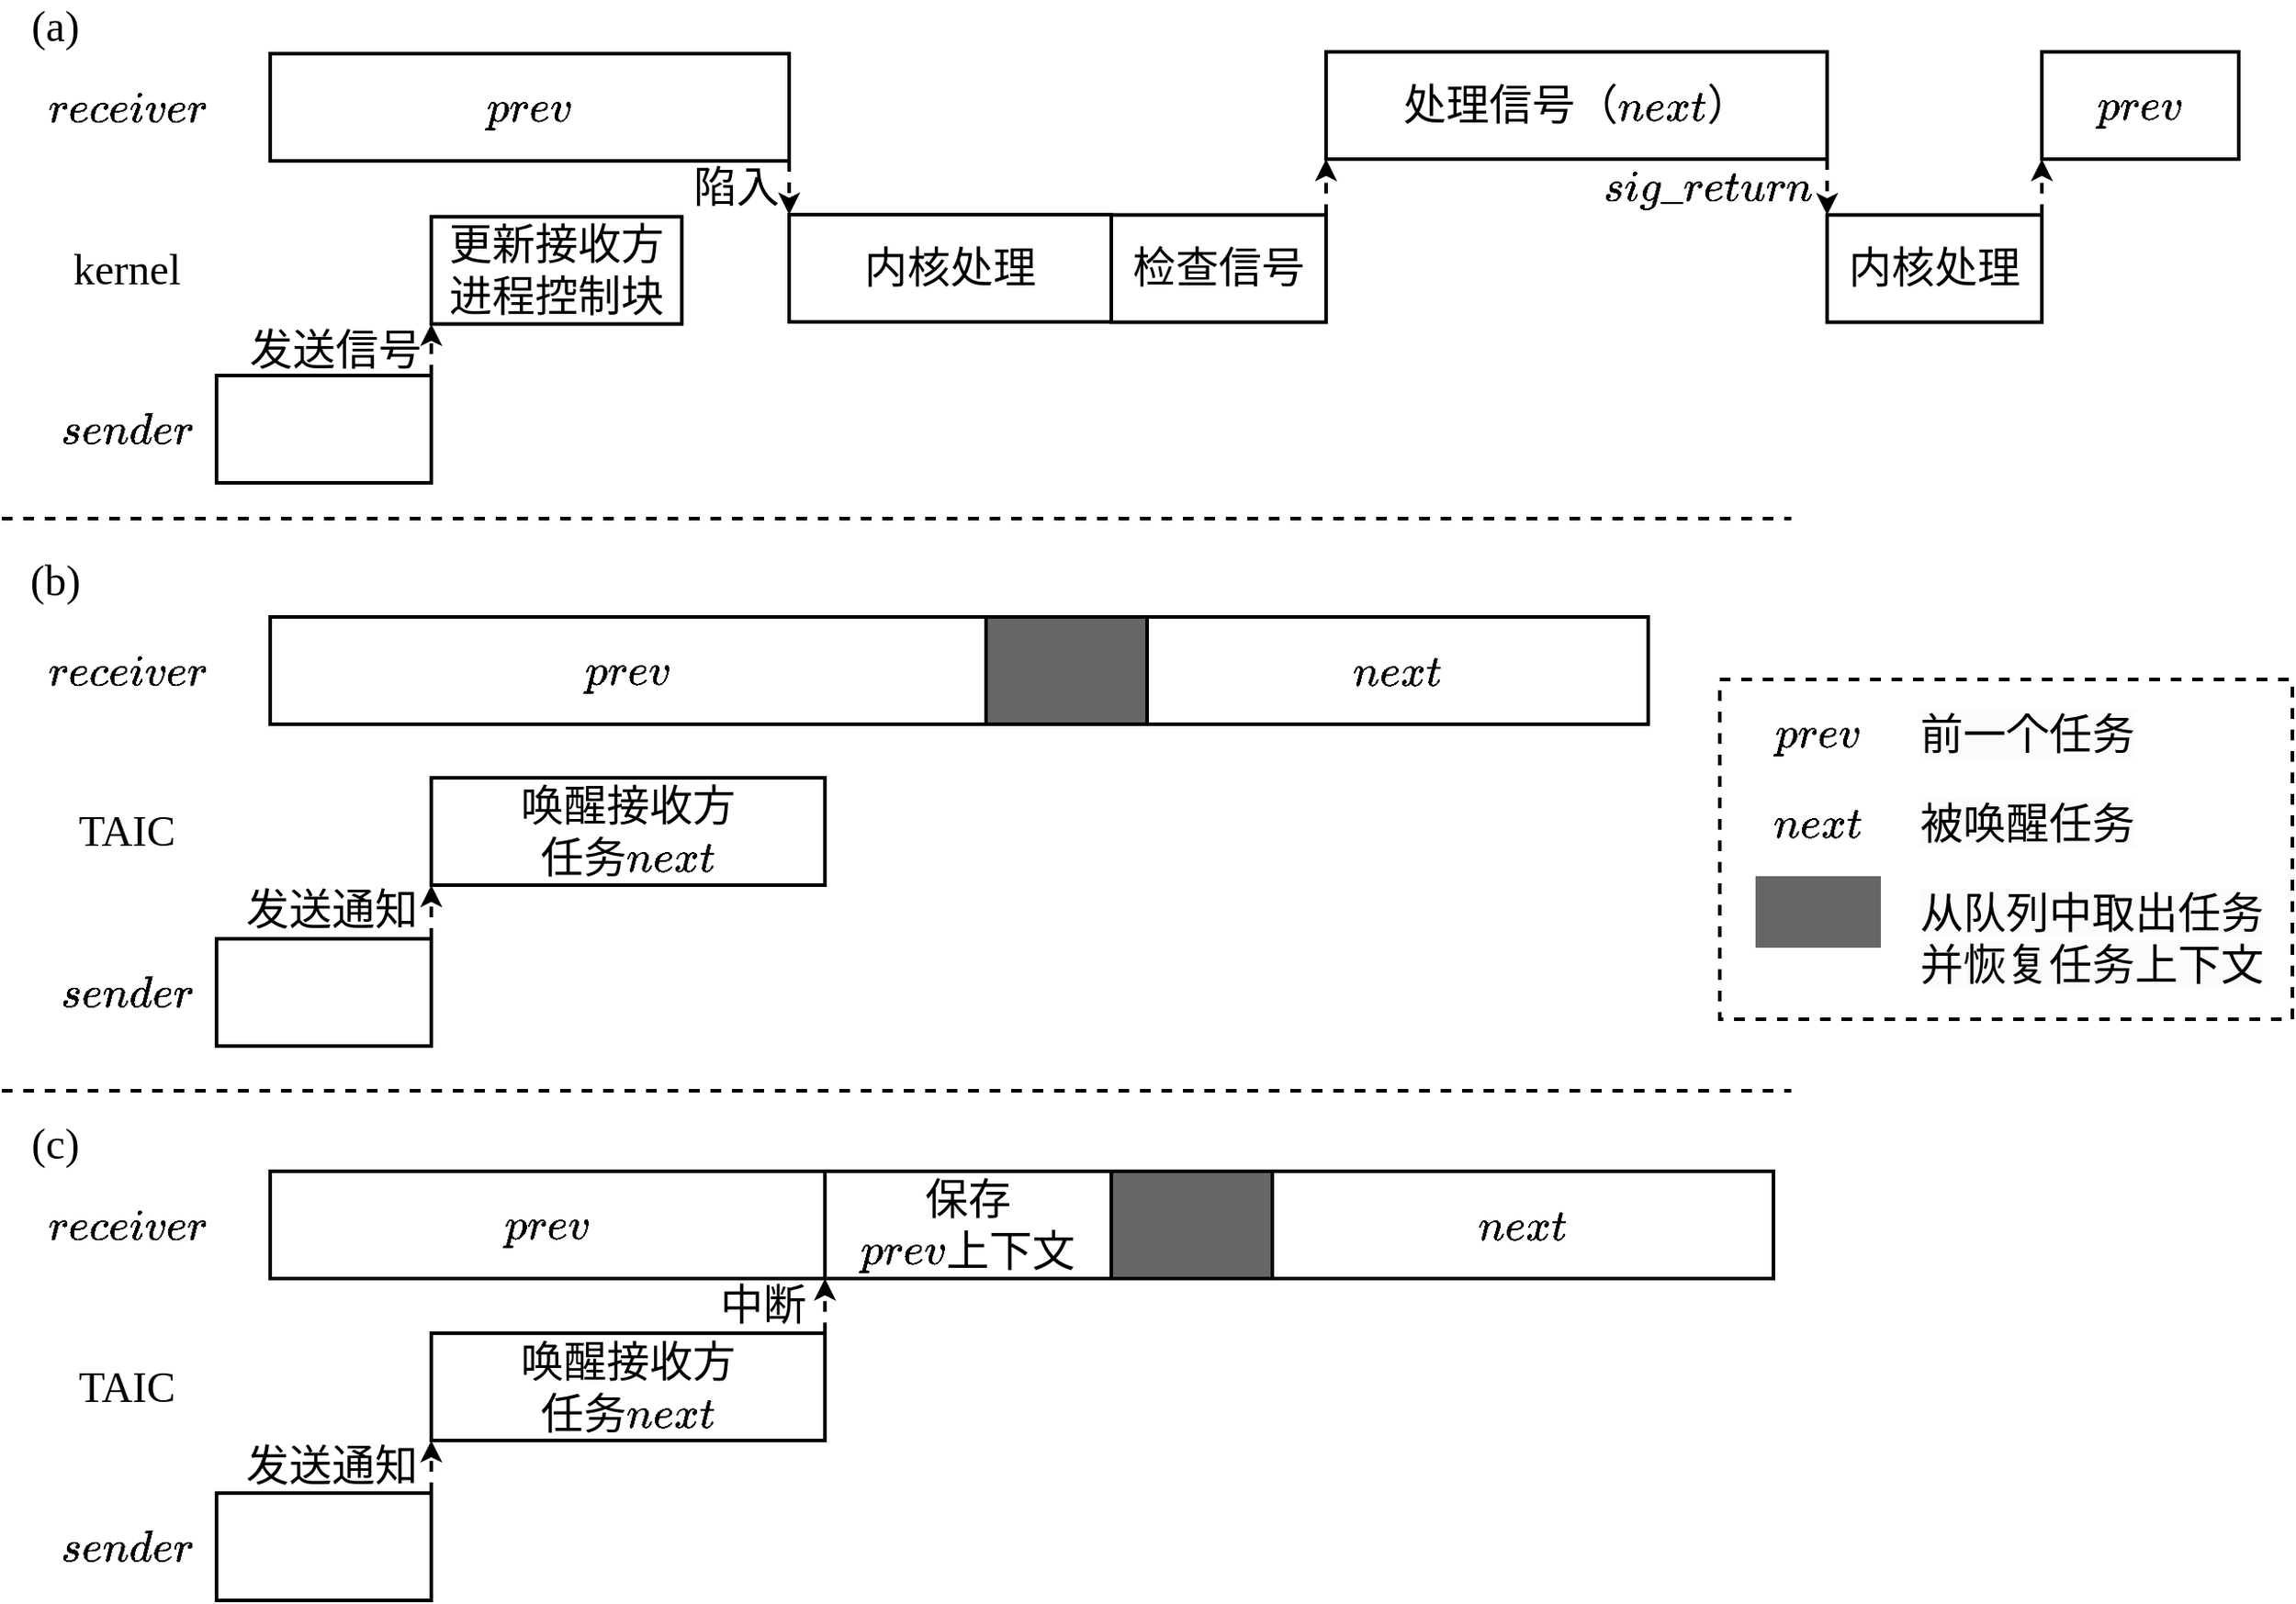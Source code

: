 <mxfile version="26.1.0">
  <diagram id="hyaQ1ew4vB8XEgwiYJFJ" name="第 1 页">
    <mxGraphModel dx="2390" dy="2437" grid="1" gridSize="10" guides="1" tooltips="1" connect="1" arrows="1" fold="1" page="1" pageScale="1" pageWidth="827" pageHeight="1169" math="1" shadow="0">
      <root>
        <mxCell id="0" />
        <mxCell id="1" parent="0" />
        <mxCell id="2" value="&lt;font style=&quot;font-size: 24px;&quot; face=&quot;宋体&quot;&gt;\(prev\)&lt;/font&gt;" style="rounded=0;whiteSpace=wrap;html=1;strokeWidth=2;fillColor=none;" parent="1" vertex="1">
          <mxGeometry x="190" y="165" width="400" height="60" as="geometry" />
        </mxCell>
        <mxCell id="uFdlLDDgqtluDwvb-6mF-2" value="&lt;span style=&quot;font-family: 宋体; font-size: 24px;&quot;&gt;\(receiver\)&lt;/span&gt;" style="text;html=1;align=center;verticalAlign=middle;whiteSpace=wrap;rounded=0;" vertex="1" parent="1">
          <mxGeometry x="80" y="180" width="60" height="30" as="geometry" />
        </mxCell>
        <mxCell id="uFdlLDDgqtluDwvb-6mF-3" value="&lt;font face=&quot;宋体&quot; style=&quot;font-size: 24px;&quot;&gt;\(next\)&lt;/font&gt;" style="rounded=0;whiteSpace=wrap;html=1;strokeWidth=2;" vertex="1" parent="1">
          <mxGeometry x="680" y="165" width="280" height="60" as="geometry" />
        </mxCell>
        <mxCell id="uFdlLDDgqtluDwvb-6mF-4" value="&lt;span style=&quot;font-family: 宋体; font-size: 24px;&quot;&gt;\(sender\)&lt;/span&gt;" style="text;html=1;align=center;verticalAlign=middle;whiteSpace=wrap;rounded=0;" vertex="1" parent="1">
          <mxGeometry x="80" y="360" width="60" height="30" as="geometry" />
        </mxCell>
        <mxCell id="uFdlLDDgqtluDwvb-6mF-5" value="&lt;span style=&quot;font-size: 24px;&quot;&gt;&lt;font face=&quot;Times New Roman&quot;&gt;TAIC&lt;/font&gt;&lt;/span&gt;" style="text;html=1;align=center;verticalAlign=middle;whiteSpace=wrap;rounded=0;" vertex="1" parent="1">
          <mxGeometry x="80" y="270" width="60" height="30" as="geometry" />
        </mxCell>
        <mxCell id="uFdlLDDgqtluDwvb-6mF-9" style="edgeStyle=orthogonalEdgeStyle;rounded=0;orthogonalLoop=1;jettySize=auto;html=1;exitX=1;exitY=0;exitDx=0;exitDy=0;entryX=0;entryY=1;entryDx=0;entryDy=0;strokeWidth=2;dashed=1;" edge="1" parent="1" source="uFdlLDDgqtluDwvb-6mF-6" target="uFdlLDDgqtluDwvb-6mF-8">
          <mxGeometry relative="1" as="geometry" />
        </mxCell>
        <mxCell id="uFdlLDDgqtluDwvb-6mF-10" value="&lt;font face=&quot;宋体&quot; style=&quot;font-size: 24px;&quot;&gt;发送通知&lt;/font&gt;" style="edgeLabel;html=1;align=center;verticalAlign=middle;resizable=0;points=[];labelBackgroundColor=none;" vertex="1" connectable="0" parent="uFdlLDDgqtluDwvb-6mF-9">
          <mxGeometry x="-0.1" y="1" relative="1" as="geometry">
            <mxPoint x="-55" y="-3" as="offset" />
          </mxGeometry>
        </mxCell>
        <mxCell id="uFdlLDDgqtluDwvb-6mF-6" value="" style="rounded=0;whiteSpace=wrap;html=1;strokeWidth=2;fillColor=none;" vertex="1" parent="1">
          <mxGeometry x="160" y="345" width="120" height="60" as="geometry" />
        </mxCell>
        <mxCell id="uFdlLDDgqtluDwvb-6mF-8" value="&lt;font face=&quot;宋体&quot; style=&quot;font-size: 24px;&quot;&gt;唤醒接收方&lt;/font&gt;&lt;div&gt;&lt;font face=&quot;宋体&quot; style=&quot;font-size: 24px;&quot;&gt;任务\(next\)&lt;/font&gt;&lt;/div&gt;" style="rounded=0;whiteSpace=wrap;html=1;strokeWidth=2;" vertex="1" parent="1">
          <mxGeometry x="280" y="255" width="220" height="60" as="geometry" />
        </mxCell>
        <mxCell id="uFdlLDDgqtluDwvb-6mF-23" style="edgeStyle=orthogonalEdgeStyle;rounded=0;orthogonalLoop=1;jettySize=auto;html=1;exitX=1;exitY=1;exitDx=0;exitDy=0;entryX=0;entryY=0;entryDx=0;entryDy=0;strokeWidth=2;dashed=1;" edge="1" parent="1" source="uFdlLDDgqtluDwvb-6mF-13" target="uFdlLDDgqtluDwvb-6mF-22">
          <mxGeometry relative="1" as="geometry" />
        </mxCell>
        <mxCell id="uFdlLDDgqtluDwvb-6mF-24" value="&lt;font face=&quot;宋体&quot; style=&quot;font-size: 24px;&quot;&gt;陷入&lt;/font&gt;" style="edgeLabel;html=1;align=center;verticalAlign=middle;resizable=0;points=[];labelBackgroundColor=none;" vertex="1" connectable="0" parent="uFdlLDDgqtluDwvb-6mF-23">
          <mxGeometry x="-0.317" y="2" relative="1" as="geometry">
            <mxPoint x="-32" y="5" as="offset" />
          </mxGeometry>
        </mxCell>
        <mxCell id="uFdlLDDgqtluDwvb-6mF-13" value="&lt;font style=&quot;font-size: 24px;&quot; face=&quot;宋体&quot;&gt;\(prev\)&lt;/font&gt;" style="rounded=0;whiteSpace=wrap;html=1;strokeWidth=2;fillColor=none;" vertex="1" parent="1">
          <mxGeometry x="190" y="-150" width="290" height="60" as="geometry" />
        </mxCell>
        <mxCell id="uFdlLDDgqtluDwvb-6mF-14" value="&lt;span style=&quot;font-family: 宋体; font-size: 24px;&quot;&gt;\(receiver\)&lt;/span&gt;" style="text;html=1;align=center;verticalAlign=middle;whiteSpace=wrap;rounded=0;" vertex="1" parent="1">
          <mxGeometry x="80" y="-135" width="60" height="30" as="geometry" />
        </mxCell>
        <mxCell id="uFdlLDDgqtluDwvb-6mF-16" value="&lt;span style=&quot;font-family: 宋体; font-size: 24px;&quot;&gt;\(sender\)&lt;/span&gt;" style="text;html=1;align=center;verticalAlign=middle;whiteSpace=wrap;rounded=0;" vertex="1" parent="1">
          <mxGeometry x="80" y="45" width="60" height="30" as="geometry" />
        </mxCell>
        <mxCell id="uFdlLDDgqtluDwvb-6mF-17" value="&lt;span style=&quot;font-size: 24px;&quot;&gt;&lt;font face=&quot;Times New Roman&quot;&gt;kernel&lt;/font&gt;&lt;/span&gt;" style="text;html=1;align=center;verticalAlign=middle;whiteSpace=wrap;rounded=0;" vertex="1" parent="1">
          <mxGeometry x="80" y="-43.8" width="60" height="30" as="geometry" />
        </mxCell>
        <mxCell id="uFdlLDDgqtluDwvb-6mF-18" style="edgeStyle=orthogonalEdgeStyle;rounded=0;orthogonalLoop=1;jettySize=auto;html=1;exitX=1;exitY=0;exitDx=0;exitDy=0;entryX=0;entryY=1;entryDx=0;entryDy=0;strokeWidth=2;dashed=1;" edge="1" parent="1" source="uFdlLDDgqtluDwvb-6mF-20" target="uFdlLDDgqtluDwvb-6mF-21">
          <mxGeometry relative="1" as="geometry" />
        </mxCell>
        <mxCell id="uFdlLDDgqtluDwvb-6mF-19" value="&lt;font face=&quot;宋体&quot; style=&quot;font-size: 24px;&quot;&gt;发送信号&lt;/font&gt;" style="edgeLabel;html=1;align=center;verticalAlign=middle;resizable=0;points=[];labelBackgroundColor=none;" vertex="1" connectable="0" parent="uFdlLDDgqtluDwvb-6mF-18">
          <mxGeometry x="-0.1" y="1" relative="1" as="geometry">
            <mxPoint x="-53" y="-1" as="offset" />
          </mxGeometry>
        </mxCell>
        <mxCell id="uFdlLDDgqtluDwvb-6mF-20" value="" style="rounded=0;whiteSpace=wrap;html=1;strokeWidth=2;fillColor=none;" vertex="1" parent="1">
          <mxGeometry x="160" y="30" width="120" height="60" as="geometry" />
        </mxCell>
        <mxCell id="uFdlLDDgqtluDwvb-6mF-21" value="&lt;font style=&quot;font-size: 24px;&quot; face=&quot;宋体&quot;&gt;更新接收方进程控制块&lt;/font&gt;" style="rounded=0;whiteSpace=wrap;html=1;strokeWidth=2;fillColor=none;" vertex="1" parent="1">
          <mxGeometry x="280" y="-58.8" width="140" height="60" as="geometry" />
        </mxCell>
        <mxCell id="uFdlLDDgqtluDwvb-6mF-22" value="&lt;div&gt;&lt;font style=&quot;font-size: 24px;&quot; face=&quot;宋体&quot;&gt;内核处理&lt;/font&gt;&lt;/div&gt;" style="rounded=0;whiteSpace=wrap;html=1;strokeWidth=2;fillColor=none;" vertex="1" parent="1">
          <mxGeometry x="480" y="-60" width="180" height="60" as="geometry" />
        </mxCell>
        <mxCell id="uFdlLDDgqtluDwvb-6mF-67" style="edgeStyle=orthogonalEdgeStyle;rounded=0;orthogonalLoop=1;jettySize=auto;html=1;exitX=1;exitY=0;exitDx=0;exitDy=0;entryX=0;entryY=1;entryDx=0;entryDy=0;strokeWidth=2;dashed=1;" edge="1" parent="1" source="uFdlLDDgqtluDwvb-6mF-25" target="uFdlLDDgqtluDwvb-6mF-26">
          <mxGeometry relative="1" as="geometry" />
        </mxCell>
        <mxCell id="uFdlLDDgqtluDwvb-6mF-25" value="&lt;font face=&quot;宋体&quot;&gt;&lt;span style=&quot;font-size: 24px;&quot;&gt;检查信号&lt;/span&gt;&lt;/font&gt;" style="rounded=0;whiteSpace=wrap;html=1;strokeWidth=2;fillColor=none;" vertex="1" parent="1">
          <mxGeometry x="660" y="-59.8" width="120" height="60" as="geometry" />
        </mxCell>
        <mxCell id="uFdlLDDgqtluDwvb-6mF-29" style="edgeStyle=orthogonalEdgeStyle;rounded=0;orthogonalLoop=1;jettySize=auto;html=1;exitX=1;exitY=1;exitDx=0;exitDy=0;entryX=0;entryY=0;entryDx=0;entryDy=0;dashed=1;strokeWidth=2;" edge="1" parent="1" source="uFdlLDDgqtluDwvb-6mF-26" target="uFdlLDDgqtluDwvb-6mF-28">
          <mxGeometry relative="1" as="geometry" />
        </mxCell>
        <mxCell id="uFdlLDDgqtluDwvb-6mF-30" value="&lt;font face=&quot;宋体&quot; style=&quot;font-size: 24px;&quot;&gt;\(sig\_return\)&lt;/font&gt;" style="edgeLabel;html=1;align=center;verticalAlign=middle;resizable=0;points=[];labelBackgroundColor=none;" vertex="1" connectable="0" parent="uFdlLDDgqtluDwvb-6mF-29">
          <mxGeometry x="0.033" y="1" relative="1" as="geometry">
            <mxPoint x="-68" y="-1" as="offset" />
          </mxGeometry>
        </mxCell>
        <mxCell id="uFdlLDDgqtluDwvb-6mF-26" value="&lt;font face=&quot;宋体&quot; style=&quot;font-size: 24px;&quot;&gt;处理信号（\(next\)）&lt;/font&gt;" style="rounded=0;whiteSpace=wrap;html=1;strokeWidth=2;" vertex="1" parent="1">
          <mxGeometry x="780" y="-151" width="280" height="60" as="geometry" />
        </mxCell>
        <mxCell id="uFdlLDDgqtluDwvb-6mF-32" style="edgeStyle=orthogonalEdgeStyle;rounded=0;orthogonalLoop=1;jettySize=auto;html=1;exitX=1;exitY=0;exitDx=0;exitDy=0;entryX=0;entryY=1;entryDx=0;entryDy=0;strokeWidth=2;dashed=1;" edge="1" parent="1" source="uFdlLDDgqtluDwvb-6mF-28" target="uFdlLDDgqtluDwvb-6mF-31">
          <mxGeometry relative="1" as="geometry" />
        </mxCell>
        <mxCell id="uFdlLDDgqtluDwvb-6mF-28" value="&lt;div&gt;&lt;font style=&quot;font-size: 24px;&quot; face=&quot;宋体&quot;&gt;内核处理&lt;/font&gt;&lt;/div&gt;" style="rounded=0;whiteSpace=wrap;html=1;strokeWidth=2;fillColor=none;" vertex="1" parent="1">
          <mxGeometry x="1060" y="-59.8" width="120" height="60" as="geometry" />
        </mxCell>
        <mxCell id="uFdlLDDgqtluDwvb-6mF-31" value="&lt;font face=&quot;宋体&quot;&gt;&lt;span style=&quot;font-size: 24px;&quot;&gt;\(prev\)&lt;/span&gt;&lt;/font&gt;" style="rounded=0;whiteSpace=wrap;html=1;strokeWidth=2;fillColor=none;" vertex="1" parent="1">
          <mxGeometry x="1180" y="-151" width="110" height="60" as="geometry" />
        </mxCell>
        <mxCell id="uFdlLDDgqtluDwvb-6mF-33" value="" style="rounded=0;whiteSpace=wrap;html=1;strokeWidth=2;fillColor=#666666;" vertex="1" parent="1">
          <mxGeometry x="590" y="165" width="90" height="60" as="geometry" />
        </mxCell>
        <mxCell id="uFdlLDDgqtluDwvb-6mF-35" value="&lt;font style=&quot;font-size: 24px;&quot; face=&quot;宋体&quot;&gt;\(prev\)&lt;/font&gt;" style="rounded=0;whiteSpace=wrap;html=1;strokeWidth=2;fillColor=none;" vertex="1" parent="1">
          <mxGeometry x="190" y="475" width="310" height="60" as="geometry" />
        </mxCell>
        <mxCell id="uFdlLDDgqtluDwvb-6mF-36" value="&lt;span style=&quot;font-family: 宋体; font-size: 24px;&quot;&gt;\(receiver\)&lt;/span&gt;" style="text;html=1;align=center;verticalAlign=middle;whiteSpace=wrap;rounded=0;" vertex="1" parent="1">
          <mxGeometry x="80" y="490" width="60" height="30" as="geometry" />
        </mxCell>
        <mxCell id="uFdlLDDgqtluDwvb-6mF-37" value="&lt;font face=&quot;宋体&quot; style=&quot;font-size: 24px;&quot;&gt;\(next\)&lt;/font&gt;" style="rounded=0;whiteSpace=wrap;html=1;strokeWidth=2;" vertex="1" parent="1">
          <mxGeometry x="750" y="475" width="280" height="60" as="geometry" />
        </mxCell>
        <mxCell id="uFdlLDDgqtluDwvb-6mF-38" value="&lt;span style=&quot;font-family: 宋体; font-size: 24px;&quot;&gt;\(sender\)&lt;/span&gt;" style="text;html=1;align=center;verticalAlign=middle;whiteSpace=wrap;rounded=0;" vertex="1" parent="1">
          <mxGeometry x="80" y="670" width="60" height="30" as="geometry" />
        </mxCell>
        <mxCell id="uFdlLDDgqtluDwvb-6mF-39" value="&lt;span style=&quot;font-size: 24px;&quot;&gt;&lt;font face=&quot;Times New Roman&quot;&gt;TAIC&lt;/font&gt;&lt;/span&gt;" style="text;html=1;align=center;verticalAlign=middle;whiteSpace=wrap;rounded=0;" vertex="1" parent="1">
          <mxGeometry x="80" y="580.58" width="60" height="30" as="geometry" />
        </mxCell>
        <mxCell id="uFdlLDDgqtluDwvb-6mF-40" style="edgeStyle=orthogonalEdgeStyle;rounded=0;orthogonalLoop=1;jettySize=auto;html=1;exitX=1;exitY=0;exitDx=0;exitDy=0;entryX=0;entryY=1;entryDx=0;entryDy=0;strokeWidth=2;dashed=1;" edge="1" parent="1" source="uFdlLDDgqtluDwvb-6mF-42" target="uFdlLDDgqtluDwvb-6mF-43">
          <mxGeometry relative="1" as="geometry" />
        </mxCell>
        <mxCell id="uFdlLDDgqtluDwvb-6mF-41" value="&lt;font face=&quot;宋体&quot; style=&quot;font-size: 24px;&quot;&gt;发送通知&lt;/font&gt;" style="edgeLabel;html=1;align=center;verticalAlign=middle;resizable=0;points=[];labelBackgroundColor=none;" vertex="1" connectable="0" parent="uFdlLDDgqtluDwvb-6mF-40">
          <mxGeometry x="-0.1" y="1" relative="1" as="geometry">
            <mxPoint x="-55" y="-2" as="offset" />
          </mxGeometry>
        </mxCell>
        <mxCell id="uFdlLDDgqtluDwvb-6mF-42" value="" style="rounded=0;whiteSpace=wrap;html=1;strokeWidth=2;fillColor=none;" vertex="1" parent="1">
          <mxGeometry x="160" y="655" width="120" height="60" as="geometry" />
        </mxCell>
        <mxCell id="uFdlLDDgqtluDwvb-6mF-45" style="edgeStyle=orthogonalEdgeStyle;rounded=0;orthogonalLoop=1;jettySize=auto;html=1;exitX=1;exitY=0;exitDx=0;exitDy=0;entryX=1;entryY=1;entryDx=0;entryDy=0;strokeWidth=2;dashed=1;" edge="1" parent="1" source="uFdlLDDgqtluDwvb-6mF-43" target="uFdlLDDgqtluDwvb-6mF-35">
          <mxGeometry relative="1" as="geometry" />
        </mxCell>
        <mxCell id="uFdlLDDgqtluDwvb-6mF-46" value="&lt;font face=&quot;宋体&quot; style=&quot;font-size: 24px;&quot;&gt;中断&lt;/font&gt;" style="edgeLabel;html=1;align=center;verticalAlign=middle;resizable=0;points=[];labelBackgroundColor=none;" vertex="1" connectable="0" parent="uFdlLDDgqtluDwvb-6mF-45">
          <mxGeometry x="0.05" y="1" relative="1" as="geometry">
            <mxPoint x="-34" as="offset" />
          </mxGeometry>
        </mxCell>
        <mxCell id="uFdlLDDgqtluDwvb-6mF-43" value="&lt;font face=&quot;宋体&quot; style=&quot;font-size: 24px;&quot;&gt;唤醒接收方&lt;/font&gt;&lt;div&gt;&lt;font face=&quot;宋体&quot; style=&quot;font-size: 24px;&quot;&gt;任务\(next\)&lt;/font&gt;&lt;/div&gt;" style="rounded=0;whiteSpace=wrap;html=1;strokeWidth=2;" vertex="1" parent="1">
          <mxGeometry x="280" y="565.58" width="220" height="60" as="geometry" />
        </mxCell>
        <mxCell id="uFdlLDDgqtluDwvb-6mF-44" value="" style="rounded=0;whiteSpace=wrap;html=1;strokeWidth=2;fillColor=#666666;" vertex="1" parent="1">
          <mxGeometry x="660" y="475" width="90" height="60" as="geometry" />
        </mxCell>
        <mxCell id="uFdlLDDgqtluDwvb-6mF-47" value="&lt;font face=&quot;宋体&quot; style=&quot;font-size: 24px;&quot;&gt;保存&lt;/font&gt;&lt;div&gt;&lt;font face=&quot;宋体&quot; style=&quot;font-size: 24px;&quot;&gt;\(prev\)上下文&lt;/font&gt;&lt;/div&gt;" style="rounded=0;whiteSpace=wrap;html=1;strokeWidth=2;" vertex="1" parent="1">
          <mxGeometry x="500" y="475" width="160" height="60" as="geometry" />
        </mxCell>
        <mxCell id="uFdlLDDgqtluDwvb-6mF-48" value="" style="endArrow=none;dashed=1;html=1;rounded=0;strokeWidth=2;" edge="1" parent="1">
          <mxGeometry width="50" height="50" relative="1" as="geometry">
            <mxPoint x="40" y="110" as="sourcePoint" />
            <mxPoint x="1040" y="110" as="targetPoint" />
          </mxGeometry>
        </mxCell>
        <mxCell id="uFdlLDDgqtluDwvb-6mF-49" value="" style="endArrow=none;dashed=1;html=1;rounded=0;strokeWidth=2;" edge="1" parent="1">
          <mxGeometry width="50" height="50" relative="1" as="geometry">
            <mxPoint x="40" y="430" as="sourcePoint" />
            <mxPoint x="1040" y="430" as="targetPoint" />
          </mxGeometry>
        </mxCell>
        <mxCell id="uFdlLDDgqtluDwvb-6mF-50" value="&lt;font style=&quot;font-size: 24px;&quot; face=&quot;Times New Roman&quot;&gt;(a)&lt;/font&gt;" style="text;html=1;align=center;verticalAlign=middle;whiteSpace=wrap;rounded=0;" vertex="1" parent="1">
          <mxGeometry x="40" y="-180" width="60" height="30" as="geometry" />
        </mxCell>
        <mxCell id="uFdlLDDgqtluDwvb-6mF-51" value="&lt;font style=&quot;font-size: 24px;&quot; face=&quot;Times New Roman&quot;&gt;(b)&lt;/font&gt;" style="text;html=1;align=center;verticalAlign=middle;whiteSpace=wrap;rounded=0;" vertex="1" parent="1">
          <mxGeometry x="40" y="130" width="60" height="30" as="geometry" />
        </mxCell>
        <mxCell id="uFdlLDDgqtluDwvb-6mF-52" value="&lt;font style=&quot;font-size: 24px;&quot; face=&quot;Times New Roman&quot;&gt;(c)&lt;/font&gt;" style="text;html=1;align=center;verticalAlign=middle;whiteSpace=wrap;rounded=0;" vertex="1" parent="1">
          <mxGeometry x="40" y="445" width="60" height="30" as="geometry" />
        </mxCell>
        <mxCell id="uFdlLDDgqtluDwvb-6mF-60" value="" style="rounded=0;whiteSpace=wrap;html=1;fillColor=none;strokeWidth=2;dashed=1;" vertex="1" parent="1">
          <mxGeometry x="1000" y="200" width="320" height="190" as="geometry" />
        </mxCell>
        <mxCell id="uFdlLDDgqtluDwvb-6mF-61" value="&lt;span style=&quot;color: rgb(0, 0, 0); font-size: 24px; font-style: normal; font-variant-ligatures: normal; font-variant-caps: normal; font-weight: 400; letter-spacing: normal; orphans: 2; text-align: center; text-indent: 0px; text-transform: none; widows: 2; word-spacing: 0px; -webkit-text-stroke-width: 0px; white-space: nowrap; background-color: rgb(251, 251, 251); text-decoration-thickness: initial; text-decoration-style: initial; text-decoration-color: initial; float: none; display: inline !important;&quot;&gt;&lt;font face=&quot;宋体&quot;&gt;前一个任务&lt;/font&gt;&lt;/span&gt;" style="text;whiteSpace=wrap;html=1;strokeColor=none;" vertex="1" parent="1">
          <mxGeometry x="1110" y="210" width="130" height="40" as="geometry" />
        </mxCell>
        <mxCell id="uFdlLDDgqtluDwvb-6mF-62" value="&lt;span style=&quot;color: rgb(0, 0, 0); font-size: 24px; font-style: normal; font-variant-ligatures: normal; font-variant-caps: normal; font-weight: 400; letter-spacing: normal; orphans: 2; text-align: center; text-indent: 0px; text-transform: none; widows: 2; word-spacing: 0px; -webkit-text-stroke-width: 0px; white-space: nowrap; background-color: rgb(251, 251, 251); text-decoration-thickness: initial; text-decoration-style: initial; text-decoration-color: initial; float: none; display: inline !important;&quot;&gt;&lt;font face=&quot;宋体&quot;&gt;被唤醒任务&lt;/font&gt;&lt;/span&gt;" style="text;whiteSpace=wrap;html=1;strokeColor=none;" vertex="1" parent="1">
          <mxGeometry x="1110" y="260" width="130" height="40" as="geometry" />
        </mxCell>
        <mxCell id="uFdlLDDgqtluDwvb-6mF-63" value="&lt;span style=&quot;font-family: 宋体; font-size: 24px;&quot;&gt;\(prev\)&lt;/span&gt;" style="rounded=0;whiteSpace=wrap;html=1;strokeWidth=2;strokeColor=none;fillColor=none;" vertex="1" parent="1">
          <mxGeometry x="1020" y="210" width="70" height="40" as="geometry" />
        </mxCell>
        <mxCell id="uFdlLDDgqtluDwvb-6mF-64" value="&lt;span style=&quot;font-family: 宋体; font-size: 24px;&quot;&gt;\(next\)&lt;/span&gt;" style="rounded=0;whiteSpace=wrap;html=1;strokeWidth=2;strokeColor=none;fillColor=none;" vertex="1" parent="1">
          <mxGeometry x="1020" y="260" width="70" height="40" as="geometry" />
        </mxCell>
        <mxCell id="uFdlLDDgqtluDwvb-6mF-65" value="" style="rounded=0;whiteSpace=wrap;html=1;strokeWidth=2;fillColor=#666666;strokeColor=none;" vertex="1" parent="1">
          <mxGeometry x="1020" y="310" width="70" height="40" as="geometry" />
        </mxCell>
        <mxCell id="uFdlLDDgqtluDwvb-6mF-66" value="&lt;span style=&quot;color: rgb(0, 0, 0); font-size: 24px; font-style: normal; font-variant-ligatures: normal; font-variant-caps: normal; font-weight: 400; letter-spacing: normal; orphans: 2; text-align: center; text-indent: 0px; text-transform: none; widows: 2; word-spacing: 0px; -webkit-text-stroke-width: 0px; white-space: nowrap; background-color: rgb(251, 251, 251); text-decoration-thickness: initial; text-decoration-style: initial; text-decoration-color: initial; float: none; display: inline !important;&quot;&gt;&lt;font face=&quot;宋体&quot;&gt;从队列中取出任务&lt;/font&gt;&lt;/span&gt;&lt;div&gt;&lt;span style=&quot;color: rgb(0, 0, 0); font-size: 24px; font-style: normal; font-variant-ligatures: normal; font-variant-caps: normal; font-weight: 400; letter-spacing: normal; orphans: 2; text-align: center; text-indent: 0px; text-transform: none; widows: 2; word-spacing: 0px; -webkit-text-stroke-width: 0px; white-space: nowrap; background-color: rgb(251, 251, 251); text-decoration-thickness: initial; text-decoration-style: initial; text-decoration-color: initial; float: none; display: inline !important;&quot;&gt;&lt;font face=&quot;宋体&quot;&gt;并恢复任务上下文&lt;/font&gt;&lt;/span&gt;&lt;/div&gt;" style="text;whiteSpace=wrap;html=1;strokeColor=none;" vertex="1" parent="1">
          <mxGeometry x="1110" y="310" width="200" height="70" as="geometry" />
        </mxCell>
      </root>
    </mxGraphModel>
  </diagram>
</mxfile>

